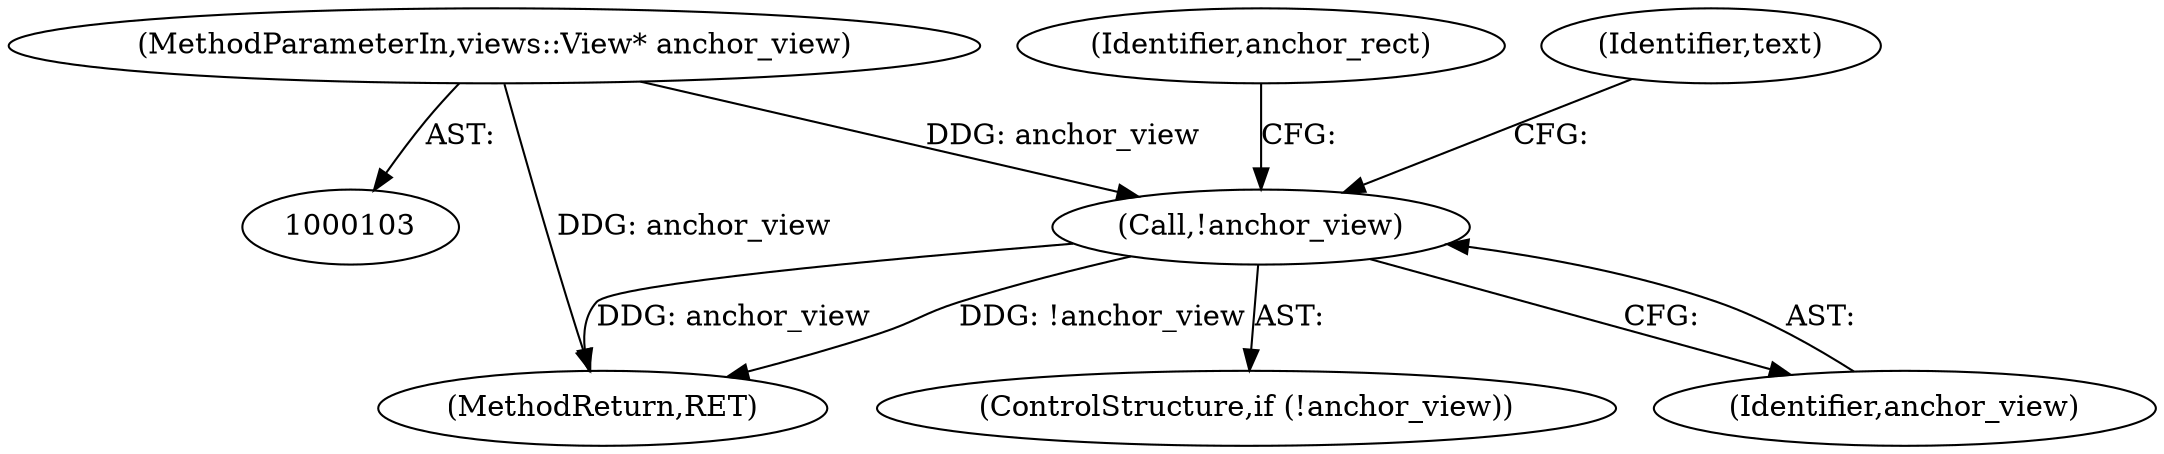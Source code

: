 digraph "0_Chrome_acf2f0799f6f732dd70f45ddd252d773be7afd11_0@pointer" {
"1000118" [label="(Call,!anchor_view)"];
"1000104" [label="(MethodParameterIn,views::View* anchor_view)"];
"1000118" [label="(Call,!anchor_view)"];
"1000199" [label="(MethodReturn,RET)"];
"1000104" [label="(MethodParameterIn,views::View* anchor_view)"];
"1000117" [label="(ControlStructure,if (!anchor_view))"];
"1000121" [label="(Identifier,anchor_rect)"];
"1000124" [label="(Identifier,text)"];
"1000119" [label="(Identifier,anchor_view)"];
"1000118" -> "1000117"  [label="AST: "];
"1000118" -> "1000119"  [label="CFG: "];
"1000119" -> "1000118"  [label="AST: "];
"1000121" -> "1000118"  [label="CFG: "];
"1000124" -> "1000118"  [label="CFG: "];
"1000118" -> "1000199"  [label="DDG: !anchor_view"];
"1000118" -> "1000199"  [label="DDG: anchor_view"];
"1000104" -> "1000118"  [label="DDG: anchor_view"];
"1000104" -> "1000103"  [label="AST: "];
"1000104" -> "1000199"  [label="DDG: anchor_view"];
}
